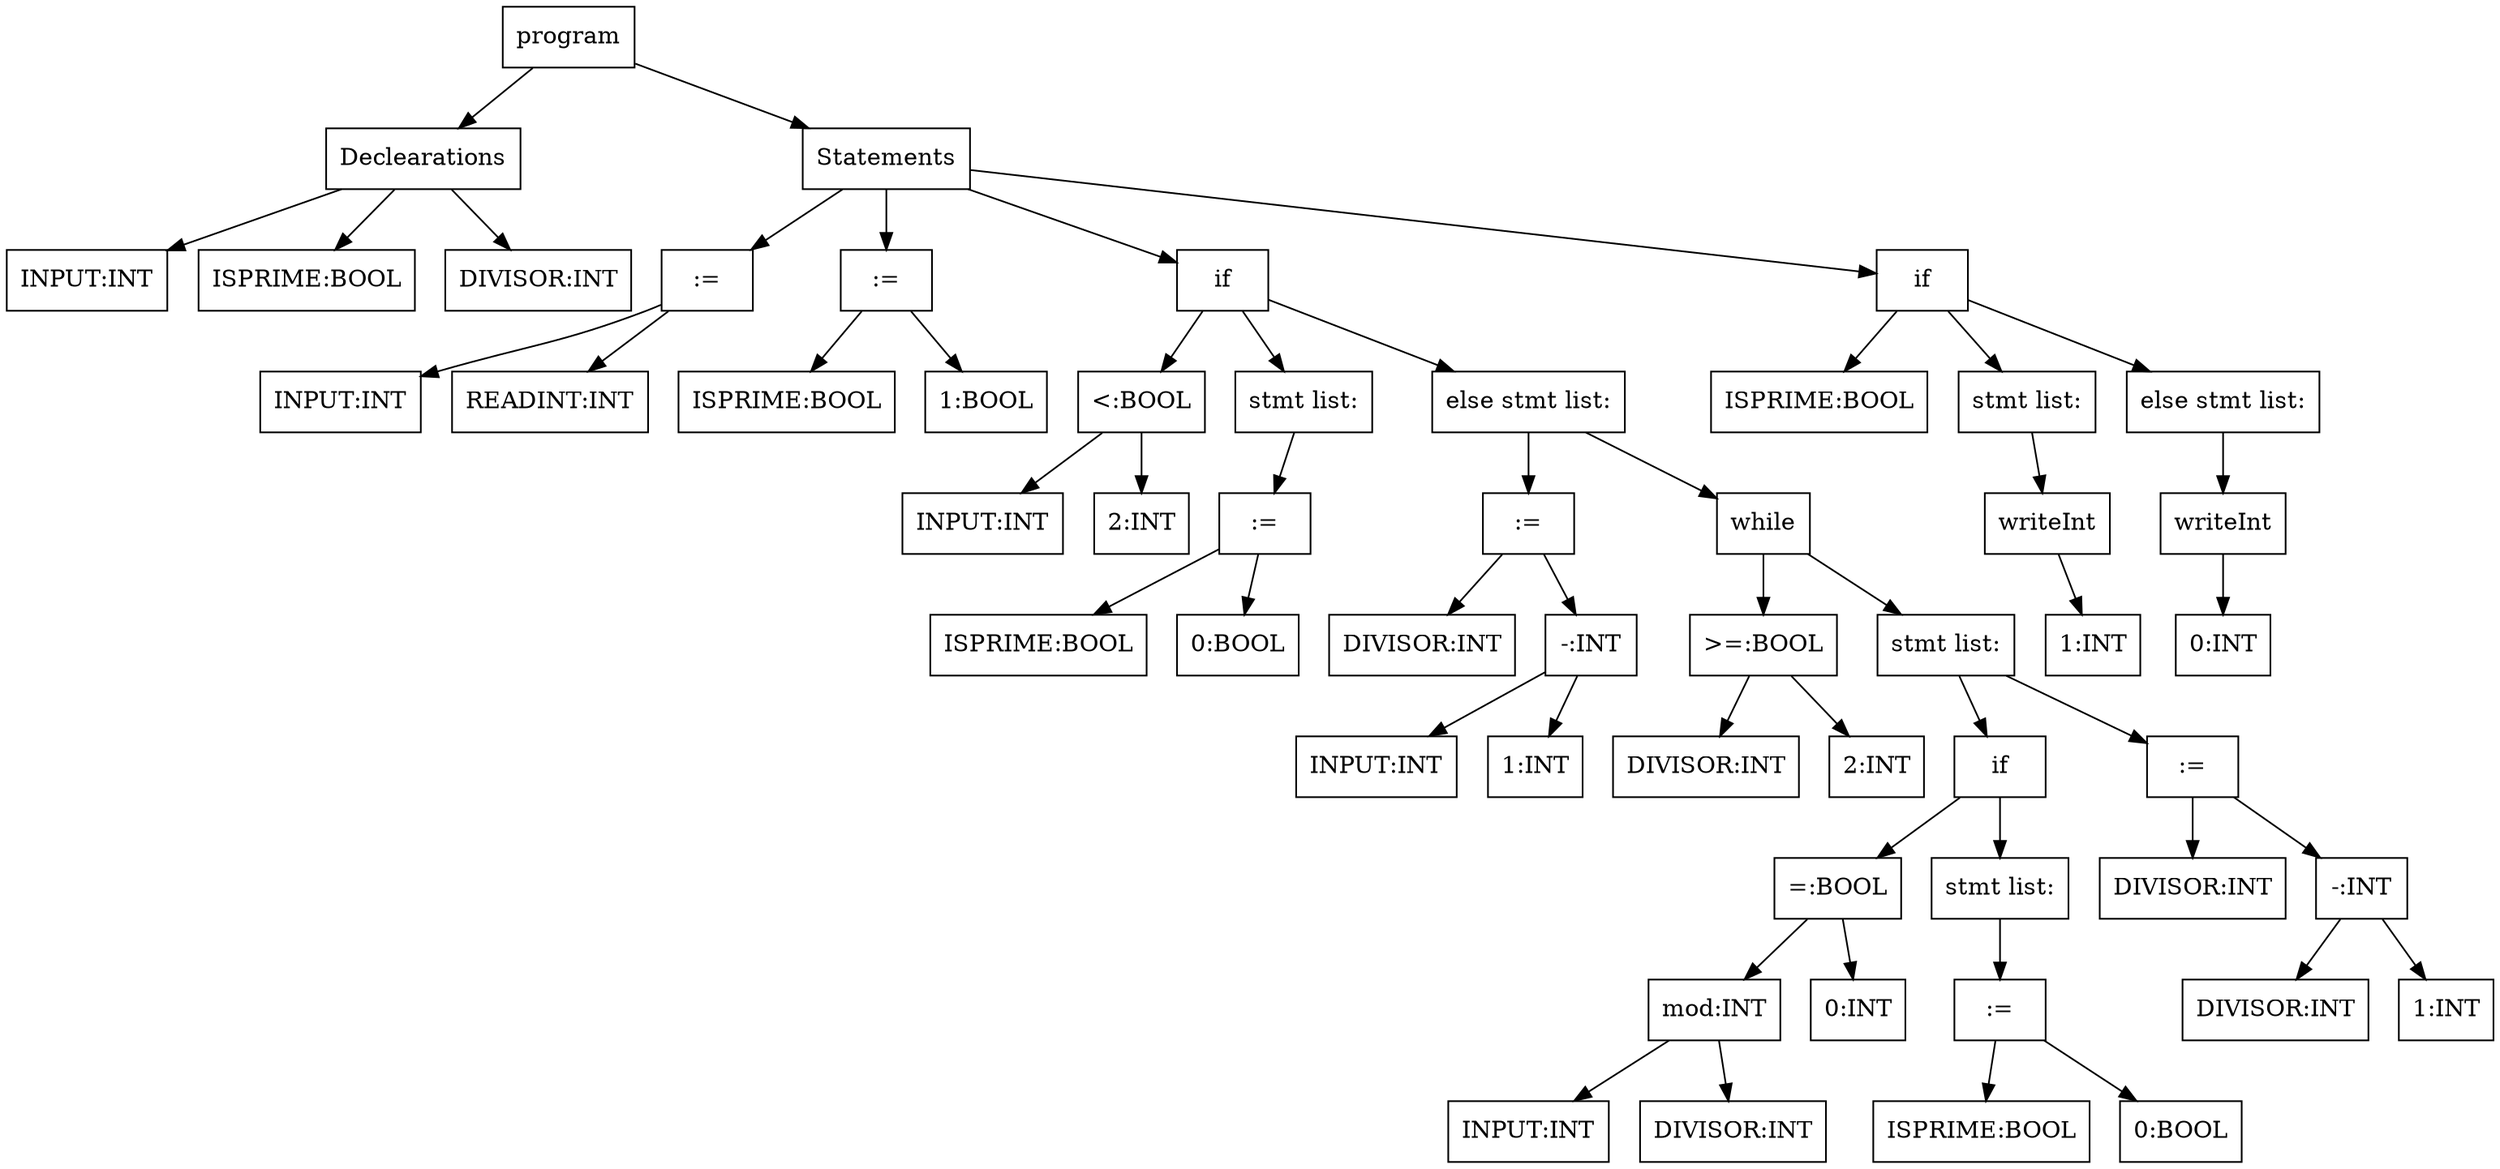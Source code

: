 digraph tl12Ast {
ordering=out;
node [shape = box, style = filled, fillcolor="white"]
n0[label="program"]
n1[label="Declearations"]
n0 -> n1
n3[label="INPUT:INT"]
n1 -> n3
n4[label="ISPRIME:BOOL"]
n1 -> n4
n5[label="DIVISOR:INT"]
n1 -> n5
n2[label="Statements"]
n0 -> n2
n6[label=":="]
n2 -> n6
n7[label="INPUT:INT"]
n6 -> n7
n8[label="READINT:INT"]
n6 -> n8
n9[label=":="]
n2 -> n9
n10[label="ISPRIME:BOOL"]
n9 -> n10
n11[label="1:BOOL"]
n9 -> n11
n12[label="if"]
n2 -> n12
n13[label="<:BOOL"]
n12 -> n13
n14[label="INPUT:INT"]
n13 -> n14
n15[label="2:INT"]
n13 -> n15
n16[label="stmt list:"]
n12 -> n16
n17[label=":="]
n16 -> n17
n18[label="ISPRIME:BOOL"]
n17 -> n18
n19[label="0:BOOL"]
n17 -> n19
n20[label="else stmt list:"]
n12 -> n20
n21[label=":="]
n20 -> n21
n22[label="DIVISOR:INT"]
n21 -> n22
n23[label="-:INT"]
n21 -> n23
n24[label="INPUT:INT"]
n23 -> n24
n25[label="1:INT"]
n23 -> n25
n26[label="while"]
n20 -> n26
n27[label=">=:BOOL"]
n26 -> n27
n28[label="DIVISOR:INT"]
n27 -> n28
n29[label="2:INT"]
n27 -> n29
n30[label="stmt list:"]
n26 -> n30
n31[label="if"]
n30 -> n31
n32[label="=:BOOL"]
n31 -> n32
n33[label="mod:INT"]
n32 -> n33
n34[label="INPUT:INT"]
n33 -> n34
n35[label="DIVISOR:INT"]
n33 -> n35
n36[label="0:INT"]
n32 -> n36
n37[label="stmt list:"]
n31 -> n37
n38[label=":="]
n37 -> n38
n39[label="ISPRIME:BOOL"]
n38 -> n39
n40[label="0:BOOL"]
n38 -> n40
n41[label=":="]
n30 -> n41
n42[label="DIVISOR:INT"]
n41 -> n42
n43[label="-:INT"]
n41 -> n43
n44[label="DIVISOR:INT"]
n43 -> n44
n45[label="1:INT"]
n43 -> n45
n46[label="if"]
n2 -> n46
n47[label="ISPRIME:BOOL"]
n46 -> n47
n48[label="stmt list:"]
n46 -> n48
n49[label="writeInt"]
n48 -> n49
n50[label="1:INT"]
n49 -> n50
n51[label="else stmt list:"]
n46 -> n51
n52[label="writeInt"]
n51 -> n52
n53[label="0:INT"]
n52 -> n53

}
